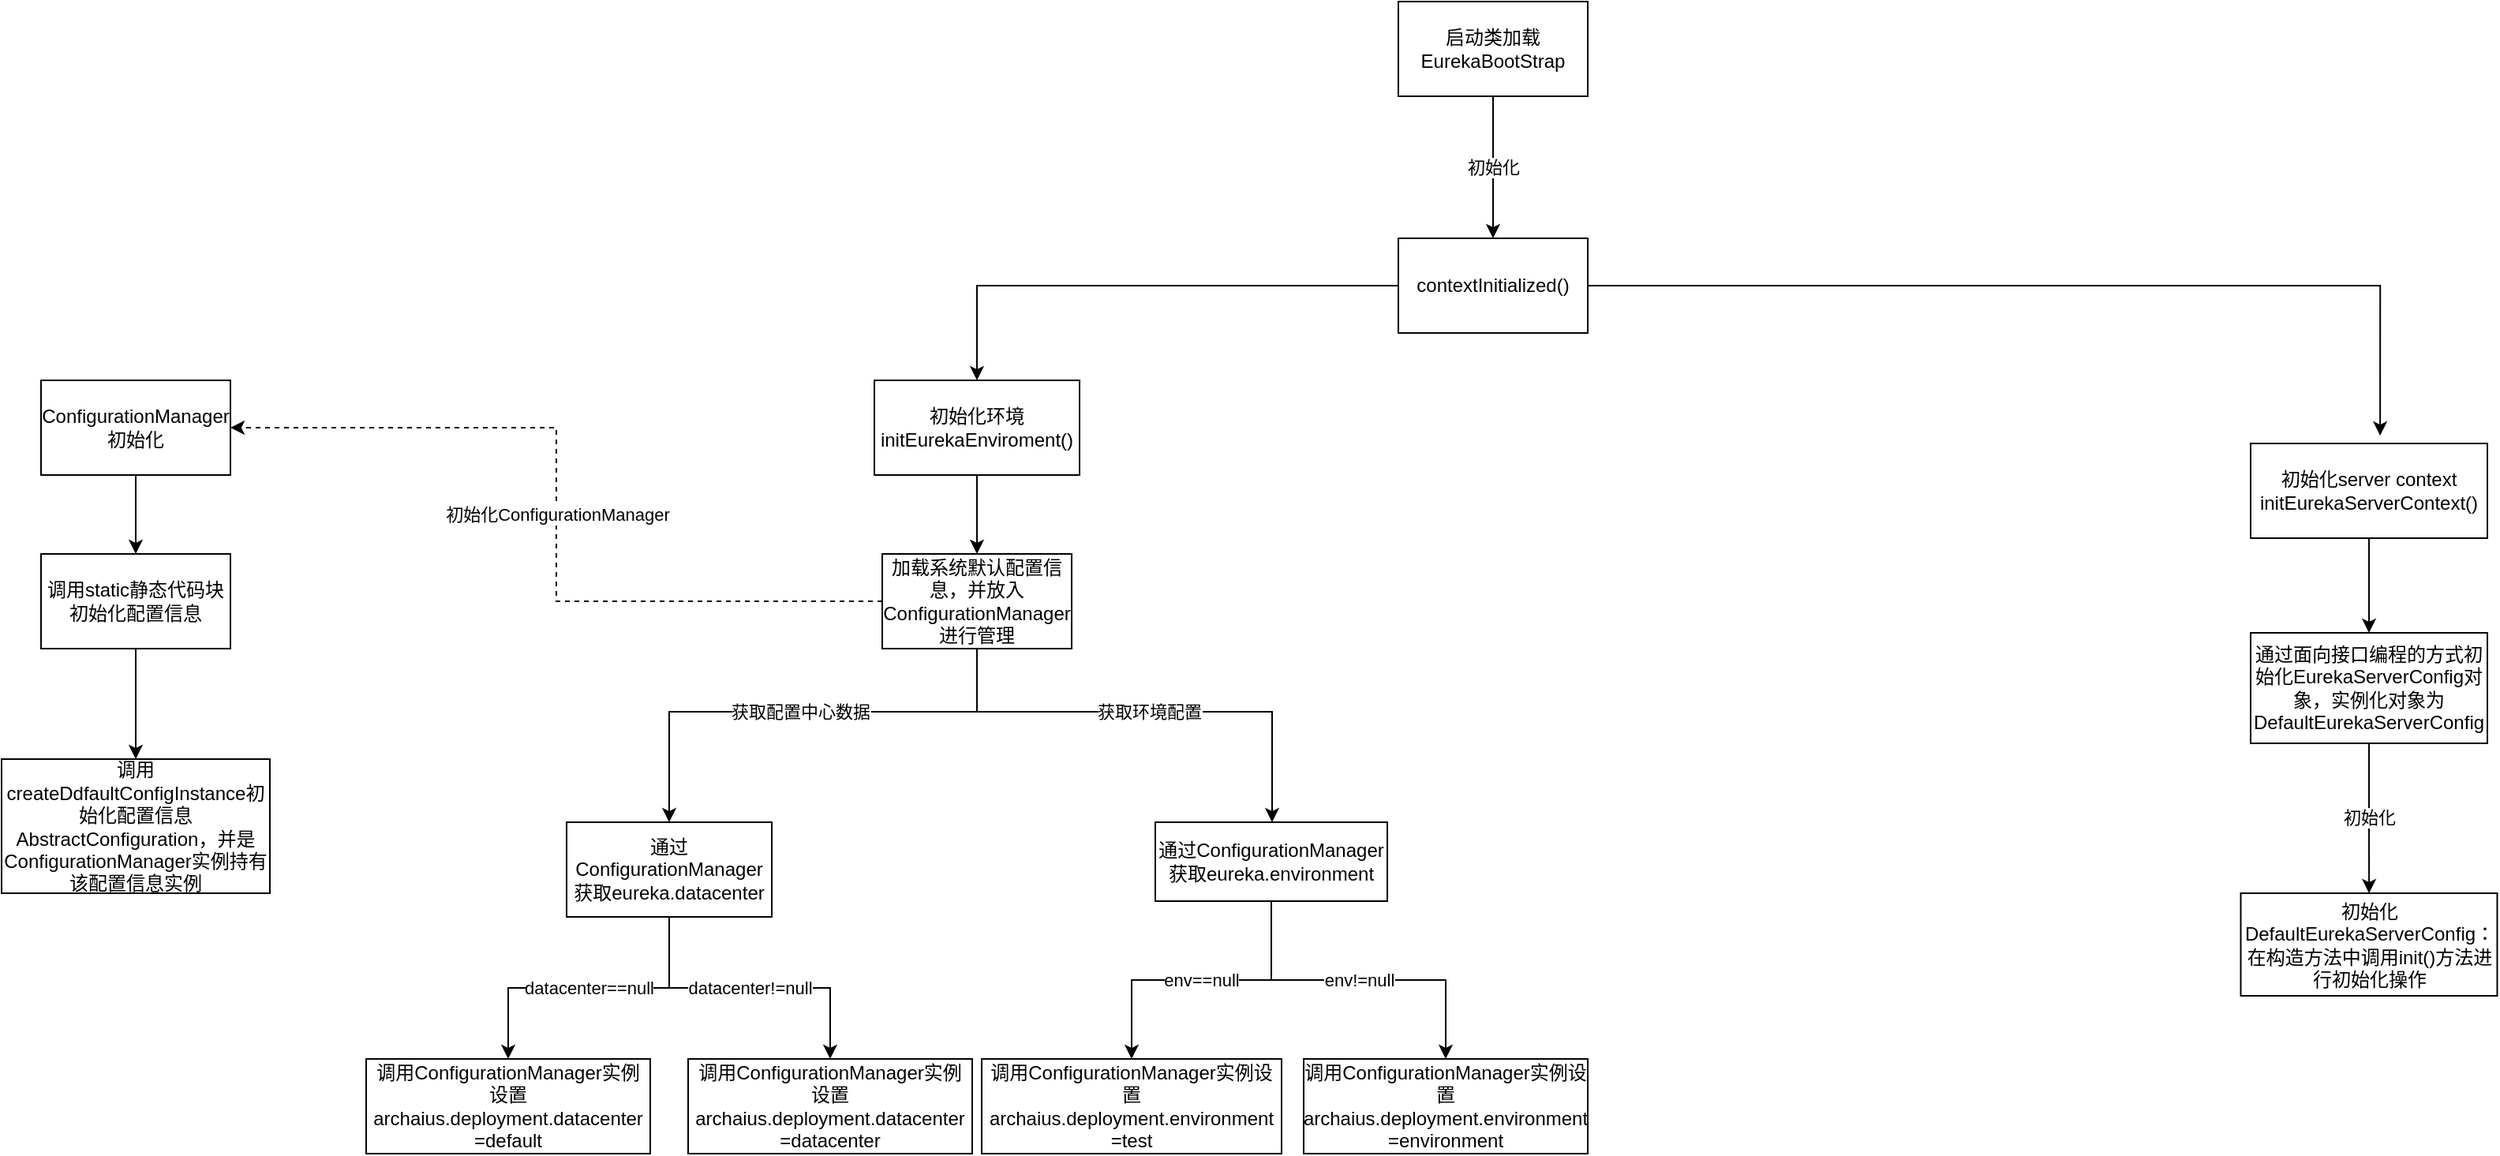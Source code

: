 <mxfile version="14.5.3" type="github">
  <diagram id="0kAya-y3L0eqNiJAjyWb" name="第 1 页">
    <mxGraphModel dx="2249" dy="772" grid="1" gridSize="10" guides="1" tooltips="1" connect="1" arrows="1" fold="1" page="1" pageScale="1" pageWidth="827" pageHeight="1169" math="0" shadow="0">
      <root>
        <mxCell id="0" />
        <mxCell id="1" parent="0" />
        <mxCell id="eN4npGuOjzb6daEbdw4c-3" value="初始化" style="edgeStyle=orthogonalEdgeStyle;rounded=0;orthogonalLoop=1;jettySize=auto;html=1;" parent="1" source="eN4npGuOjzb6daEbdw4c-1" target="eN4npGuOjzb6daEbdw4c-2" edge="1">
          <mxGeometry relative="1" as="geometry" />
        </mxCell>
        <mxCell id="eN4npGuOjzb6daEbdw4c-1" value="启动类加载&lt;br&gt;EurekaBootStrap" style="rounded=0;whiteSpace=wrap;html=1;" parent="1" vertex="1">
          <mxGeometry x="310" y="50" width="120" height="60" as="geometry" />
        </mxCell>
        <mxCell id="eN4npGuOjzb6daEbdw4c-5" style="edgeStyle=orthogonalEdgeStyle;rounded=0;orthogonalLoop=1;jettySize=auto;html=1;entryX=0.5;entryY=0;entryDx=0;entryDy=0;" parent="1" source="eN4npGuOjzb6daEbdw4c-2" target="eN4npGuOjzb6daEbdw4c-4" edge="1">
          <mxGeometry relative="1" as="geometry" />
        </mxCell>
        <mxCell id="eN4npGuOjzb6daEbdw4c-7" style="edgeStyle=orthogonalEdgeStyle;rounded=0;orthogonalLoop=1;jettySize=auto;html=1;entryX=0.547;entryY=-0.083;entryDx=0;entryDy=0;entryPerimeter=0;" parent="1" source="eN4npGuOjzb6daEbdw4c-2" target="eN4npGuOjzb6daEbdw4c-6" edge="1">
          <mxGeometry relative="1" as="geometry" />
        </mxCell>
        <mxCell id="eN4npGuOjzb6daEbdw4c-2" value="contextInitialized()" style="rounded=0;whiteSpace=wrap;html=1;" parent="1" vertex="1">
          <mxGeometry x="310" y="200" width="120" height="60" as="geometry" />
        </mxCell>
        <mxCell id="8Zal4r8ABGyTjFka4S3z-12" style="edgeStyle=orthogonalEdgeStyle;rounded=0;orthogonalLoop=1;jettySize=auto;html=1;entryX=0.5;entryY=0;entryDx=0;entryDy=0;" edge="1" parent="1" source="eN4npGuOjzb6daEbdw4c-4" target="8Zal4r8ABGyTjFka4S3z-11">
          <mxGeometry relative="1" as="geometry" />
        </mxCell>
        <mxCell id="eN4npGuOjzb6daEbdw4c-4" value="初始化环境&lt;br&gt;initEurekaEnviroment()" style="rounded=0;whiteSpace=wrap;html=1;" parent="1" vertex="1">
          <mxGeometry x="-22" y="290" width="130" height="60" as="geometry" />
        </mxCell>
        <mxCell id="bof5cll0JK7fXOrSM6Fl-12" style="edgeStyle=orthogonalEdgeStyle;rounded=0;orthogonalLoop=1;jettySize=auto;html=1;entryX=0.5;entryY=0;entryDx=0;entryDy=0;" parent="1" source="eN4npGuOjzb6daEbdw4c-6" target="bof5cll0JK7fXOrSM6Fl-11" edge="1">
          <mxGeometry relative="1" as="geometry" />
        </mxCell>
        <mxCell id="eN4npGuOjzb6daEbdw4c-6" value="初始化server context&lt;br&gt;initEurekaServerContext()" style="rounded=0;whiteSpace=wrap;html=1;" parent="1" vertex="1">
          <mxGeometry x="850" y="330" width="150" height="60" as="geometry" />
        </mxCell>
        <mxCell id="bof5cll0JK7fXOrSM6Fl-18" value="初始化ConfigurationManager" style="edgeStyle=orthogonalEdgeStyle;rounded=0;orthogonalLoop=1;jettySize=auto;html=1;entryX=1;entryY=0.5;entryDx=0;entryDy=0;dashed=1;exitX=0;exitY=0.5;exitDx=0;exitDy=0;" parent="1" source="8Zal4r8ABGyTjFka4S3z-11" target="bof5cll0JK7fXOrSM6Fl-15" edge="1">
          <mxGeometry relative="1" as="geometry" />
        </mxCell>
        <mxCell id="8Zal4r8ABGyTjFka4S3z-16" value="datacenter==null" style="edgeStyle=orthogonalEdgeStyle;rounded=0;orthogonalLoop=1;jettySize=auto;html=1;entryX=0.5;entryY=0;entryDx=0;entryDy=0;" edge="1" parent="1" source="bof5cll0JK7fXOrSM6Fl-1" target="8Zal4r8ABGyTjFka4S3z-8">
          <mxGeometry relative="1" as="geometry" />
        </mxCell>
        <mxCell id="8Zal4r8ABGyTjFka4S3z-17" value="datacenter!=null" style="edgeStyle=orthogonalEdgeStyle;rounded=0;orthogonalLoop=1;jettySize=auto;html=1;" edge="1" parent="1" source="bof5cll0JK7fXOrSM6Fl-1" target="bof5cll0JK7fXOrSM6Fl-5">
          <mxGeometry relative="1" as="geometry" />
        </mxCell>
        <mxCell id="bof5cll0JK7fXOrSM6Fl-1" value="通过ConfigurationManager获取eureka.datacenter" style="rounded=0;whiteSpace=wrap;html=1;" parent="1" vertex="1">
          <mxGeometry x="-217" y="570" width="130" height="60" as="geometry" />
        </mxCell>
        <mxCell id="bof5cll0JK7fXOrSM6Fl-5" value="调用ConfigurationManager实例设置archaius.deployment.datacenter&lt;br&gt;=datacenter" style="rounded=0;whiteSpace=wrap;html=1;" parent="1" vertex="1">
          <mxGeometry x="-140" y="720" width="180" height="60" as="geometry" />
        </mxCell>
        <mxCell id="8Zal4r8ABGyTjFka4S3z-31" value="初始化" style="edgeStyle=orthogonalEdgeStyle;rounded=0;orthogonalLoop=1;jettySize=auto;html=1;" edge="1" parent="1" source="bof5cll0JK7fXOrSM6Fl-11" target="8Zal4r8ABGyTjFka4S3z-30">
          <mxGeometry relative="1" as="geometry" />
        </mxCell>
        <mxCell id="bof5cll0JK7fXOrSM6Fl-11" value="通过面向接口编程的方式初始化EurekaServerConfig对象，实例化对象为DefaultEurekaServerConfig" style="rounded=0;whiteSpace=wrap;html=1;" parent="1" vertex="1">
          <mxGeometry x="850" y="450" width="150" height="70" as="geometry" />
        </mxCell>
        <mxCell id="bof5cll0JK7fXOrSM6Fl-17" style="edgeStyle=orthogonalEdgeStyle;rounded=0;orthogonalLoop=1;jettySize=auto;html=1;entryX=0.5;entryY=0;entryDx=0;entryDy=0;" parent="1" source="bof5cll0JK7fXOrSM6Fl-15" target="bof5cll0JK7fXOrSM6Fl-16" edge="1">
          <mxGeometry relative="1" as="geometry" />
        </mxCell>
        <mxCell id="bof5cll0JK7fXOrSM6Fl-15" value="ConfigurationManager初始化" style="rounded=0;whiteSpace=wrap;html=1;" parent="1" vertex="1">
          <mxGeometry x="-550" y="290" width="120" height="60" as="geometry" />
        </mxCell>
        <mxCell id="8Zal4r8ABGyTjFka4S3z-29" style="edgeStyle=orthogonalEdgeStyle;rounded=0;orthogonalLoop=1;jettySize=auto;html=1;entryX=0.5;entryY=0;entryDx=0;entryDy=0;" edge="1" parent="1" source="bof5cll0JK7fXOrSM6Fl-16" target="8Zal4r8ABGyTjFka4S3z-28">
          <mxGeometry relative="1" as="geometry" />
        </mxCell>
        <mxCell id="bof5cll0JK7fXOrSM6Fl-16" value="调用static静态代码块初始化配置信息" style="rounded=0;whiteSpace=wrap;html=1;" parent="1" vertex="1">
          <mxGeometry x="-550" y="400" width="120" height="60" as="geometry" />
        </mxCell>
        <mxCell id="8Zal4r8ABGyTjFka4S3z-8" value="&lt;span&gt;调用ConfigurationManager实例设置archaius.deployment.datacenter&lt;/span&gt;&lt;br&gt;&lt;span&gt;=default&lt;/span&gt;" style="rounded=0;whiteSpace=wrap;html=1;" vertex="1" parent="1">
          <mxGeometry x="-344" y="720" width="180" height="60" as="geometry" />
        </mxCell>
        <mxCell id="8Zal4r8ABGyTjFka4S3z-26" value="获取配置中心数据" style="edgeStyle=orthogonalEdgeStyle;rounded=0;orthogonalLoop=1;jettySize=auto;html=1;entryX=0.5;entryY=0;entryDx=0;entryDy=0;" edge="1" parent="1" source="8Zal4r8ABGyTjFka4S3z-11" target="bof5cll0JK7fXOrSM6Fl-1">
          <mxGeometry relative="1" as="geometry">
            <Array as="points">
              <mxPoint x="43" y="500" />
              <mxPoint x="-152" y="500" />
            </Array>
          </mxGeometry>
        </mxCell>
        <mxCell id="8Zal4r8ABGyTjFka4S3z-27" value="获取环境配置" style="edgeStyle=orthogonalEdgeStyle;rounded=0;orthogonalLoop=1;jettySize=auto;html=1;" edge="1" parent="1" source="8Zal4r8ABGyTjFka4S3z-11" target="8Zal4r8ABGyTjFka4S3z-22">
          <mxGeometry relative="1" as="geometry">
            <Array as="points">
              <mxPoint x="43" y="500" />
              <mxPoint x="230" y="500" />
            </Array>
          </mxGeometry>
        </mxCell>
        <mxCell id="8Zal4r8ABGyTjFka4S3z-11" value="加载系统默认配置信息，并放入ConfigurationManager进行管理" style="rounded=0;whiteSpace=wrap;html=1;" vertex="1" parent="1">
          <mxGeometry x="-17" y="400" width="120" height="60" as="geometry" />
        </mxCell>
        <mxCell id="8Zal4r8ABGyTjFka4S3z-20" value="env==null" style="edgeStyle=orthogonalEdgeStyle;rounded=0;orthogonalLoop=1;jettySize=auto;html=1;entryX=0.5;entryY=0;entryDx=0;entryDy=0;" edge="1" parent="1" source="8Zal4r8ABGyTjFka4S3z-22" target="8Zal4r8ABGyTjFka4S3z-24">
          <mxGeometry relative="1" as="geometry" />
        </mxCell>
        <mxCell id="8Zal4r8ABGyTjFka4S3z-21" value="env!=null" style="edgeStyle=orthogonalEdgeStyle;rounded=0;orthogonalLoop=1;jettySize=auto;html=1;" edge="1" parent="1" source="8Zal4r8ABGyTjFka4S3z-22" target="8Zal4r8ABGyTjFka4S3z-23">
          <mxGeometry relative="1" as="geometry" />
        </mxCell>
        <mxCell id="8Zal4r8ABGyTjFka4S3z-22" value="通过ConfigurationManager获取eureka.environment" style="rounded=0;whiteSpace=wrap;html=1;" vertex="1" parent="1">
          <mxGeometry x="156" y="570" width="147" height="50" as="geometry" />
        </mxCell>
        <mxCell id="8Zal4r8ABGyTjFka4S3z-23" value="调用ConfigurationManager实例设置archaius.deployment.environment&lt;br&gt;=environment" style="rounded=0;whiteSpace=wrap;html=1;" vertex="1" parent="1">
          <mxGeometry x="250" y="720" width="180" height="60" as="geometry" />
        </mxCell>
        <mxCell id="8Zal4r8ABGyTjFka4S3z-24" value="&lt;span&gt;调用ConfigurationManager实例设置&lt;/span&gt;archaius.deployment.environment&lt;br&gt;&lt;span&gt;=test&lt;/span&gt;" style="rounded=0;whiteSpace=wrap;html=1;" vertex="1" parent="1">
          <mxGeometry x="46" y="720" width="190" height="60" as="geometry" />
        </mxCell>
        <mxCell id="8Zal4r8ABGyTjFka4S3z-28" value="调用createDdfaultConfigInstance初始化配置信息AbstractConfiguration，并是ConfigurationManager实例持有该配置信息实例" style="rounded=0;whiteSpace=wrap;html=1;" vertex="1" parent="1">
          <mxGeometry x="-575" y="530" width="170" height="85" as="geometry" />
        </mxCell>
        <mxCell id="8Zal4r8ABGyTjFka4S3z-30" value="初始化DefaultEurekaServerConfig：在构造方法中调用init()方法进行初始化操作" style="rounded=0;whiteSpace=wrap;html=1;" vertex="1" parent="1">
          <mxGeometry x="843.75" y="615" width="162.5" height="65" as="geometry" />
        </mxCell>
      </root>
    </mxGraphModel>
  </diagram>
</mxfile>
